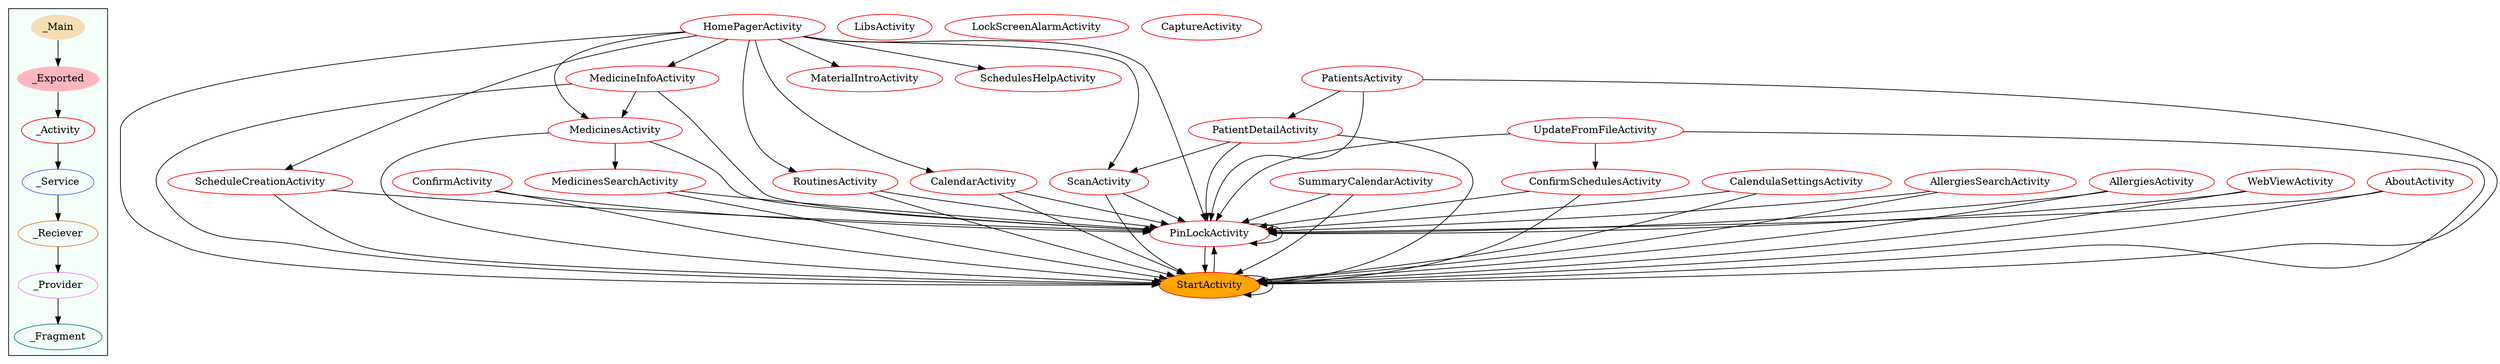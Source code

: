 digraph G {
subgraph cluster_legend{ 
bgcolor=mintcream;
_Activity[color = red];
_Service[color = royalblue];
_Provider[color = violet];
_Reciever[color = peru];
_Fragment[color = teal];
_Main[style=filled, fillcolor=wheat, color = mintcream];
_Exported[style=filled, fillcolor=lightpink, color = mintcream];
_Main -> _Exported -> _Activity -> _Service -> _Reciever -> _Provider -> _Fragment; 
}
ConfirmActivity[color = red];
PinLockActivity[color = red];
PatientDetailActivity[color = red];
LibsActivity[color = red];
SummaryCalendarActivity[color = red];
UpdateFromFileActivity[color = red];
StartActivity[style=filled, fillcolor=orange, color = red];
ScheduleCreationActivity[color = red];
CalendulaSettingsActivity[color = red];
MedicinesSearchActivity[color = red];
AllergiesSearchActivity[color = red];
MedicinesActivity[color = red];
MedicineInfoActivity[color = red];
HomePagerActivity[color = red];
AllergiesActivity[color = red];
RoutinesActivity[color = red];
PatientsActivity[color = red];
ConfirmSchedulesActivity[color = red];
WebViewActivity[color = red];
AboutActivity[color = red];
ScanActivity[color = red];
LockScreenAlarmActivity[color = red];
MaterialIntroActivity[color = red];
SchedulesHelpActivity[color = red];
CaptureActivity[color = red];
CalendarActivity[color = red];

 ConfirmActivity -> StartActivity
 ConfirmActivity -> PinLockActivity
 PinLockActivity -> StartActivity
 PinLockActivity -> PinLockActivity
 PatientDetailActivity -> PinLockActivity
 PatientDetailActivity -> StartActivity
 PatientDetailActivity -> ScanActivity
 SummaryCalendarActivity -> StartActivity
 SummaryCalendarActivity -> PinLockActivity
 UpdateFromFileActivity -> ConfirmSchedulesActivity
 UpdateFromFileActivity -> StartActivity
 UpdateFromFileActivity -> PinLockActivity
 StartActivity -> StartActivity
 StartActivity -> PinLockActivity
 ScheduleCreationActivity -> PinLockActivity
 ScheduleCreationActivity -> StartActivity
 CalendulaSettingsActivity -> StartActivity
 CalendulaSettingsActivity -> PinLockActivity
 MedicinesSearchActivity -> StartActivity
 MedicinesSearchActivity -> PinLockActivity
 AllergiesSearchActivity -> PinLockActivity
 AllergiesSearchActivity -> StartActivity
 MedicinesActivity -> StartActivity
 MedicinesActivity -> MedicinesSearchActivity
 MedicinesActivity -> PinLockActivity
 MedicineInfoActivity -> StartActivity
 MedicineInfoActivity -> MedicinesActivity
 MedicineInfoActivity -> PinLockActivity
 HomePagerActivity -> CalendarActivity
 HomePagerActivity -> MedicineInfoActivity
 HomePagerActivity -> MedicinesActivity
 HomePagerActivity -> PinLockActivity
 HomePagerActivity -> ScheduleCreationActivity
 HomePagerActivity -> StartActivity
 HomePagerActivity -> MaterialIntroActivity
 HomePagerActivity -> RoutinesActivity
 HomePagerActivity -> ScanActivity
 HomePagerActivity -> SchedulesHelpActivity
 AllergiesActivity -> PinLockActivity
 AllergiesActivity -> StartActivity
 RoutinesActivity -> StartActivity
 RoutinesActivity -> PinLockActivity
 PatientsActivity -> PatientDetailActivity
 PatientsActivity -> PinLockActivity
 PatientsActivity -> StartActivity
 ConfirmSchedulesActivity -> PinLockActivity
 ConfirmSchedulesActivity -> StartActivity
 WebViewActivity -> StartActivity
 WebViewActivity -> PinLockActivity
 AboutActivity -> PinLockActivity
 AboutActivity -> StartActivity
 ScanActivity -> StartActivity
 ScanActivity -> PinLockActivity
 CalendarActivity -> PinLockActivity
 CalendarActivity -> StartActivity
}